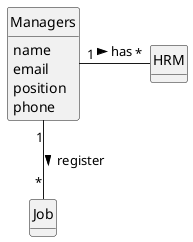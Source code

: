 @startuml
skinparam monochrome true
skinparam packageStyle rectangle
skinparam shadowing false

'left to right direction

skinparam classAttributeIconSize 0

hide circle
hide methods

class Managers {
    name
    email
    position
    phone
}

class Job{

}
class HRM{

}

'Platform "1" -- "*" Organization : has registered >
Managers "1" - "*" HRM: has >
'Task "*" -- "1" Employee: created by >
Managers "1" -- "*" Job : register >
'Employee "0..1" -- "1" User: acts as >
@enduml
